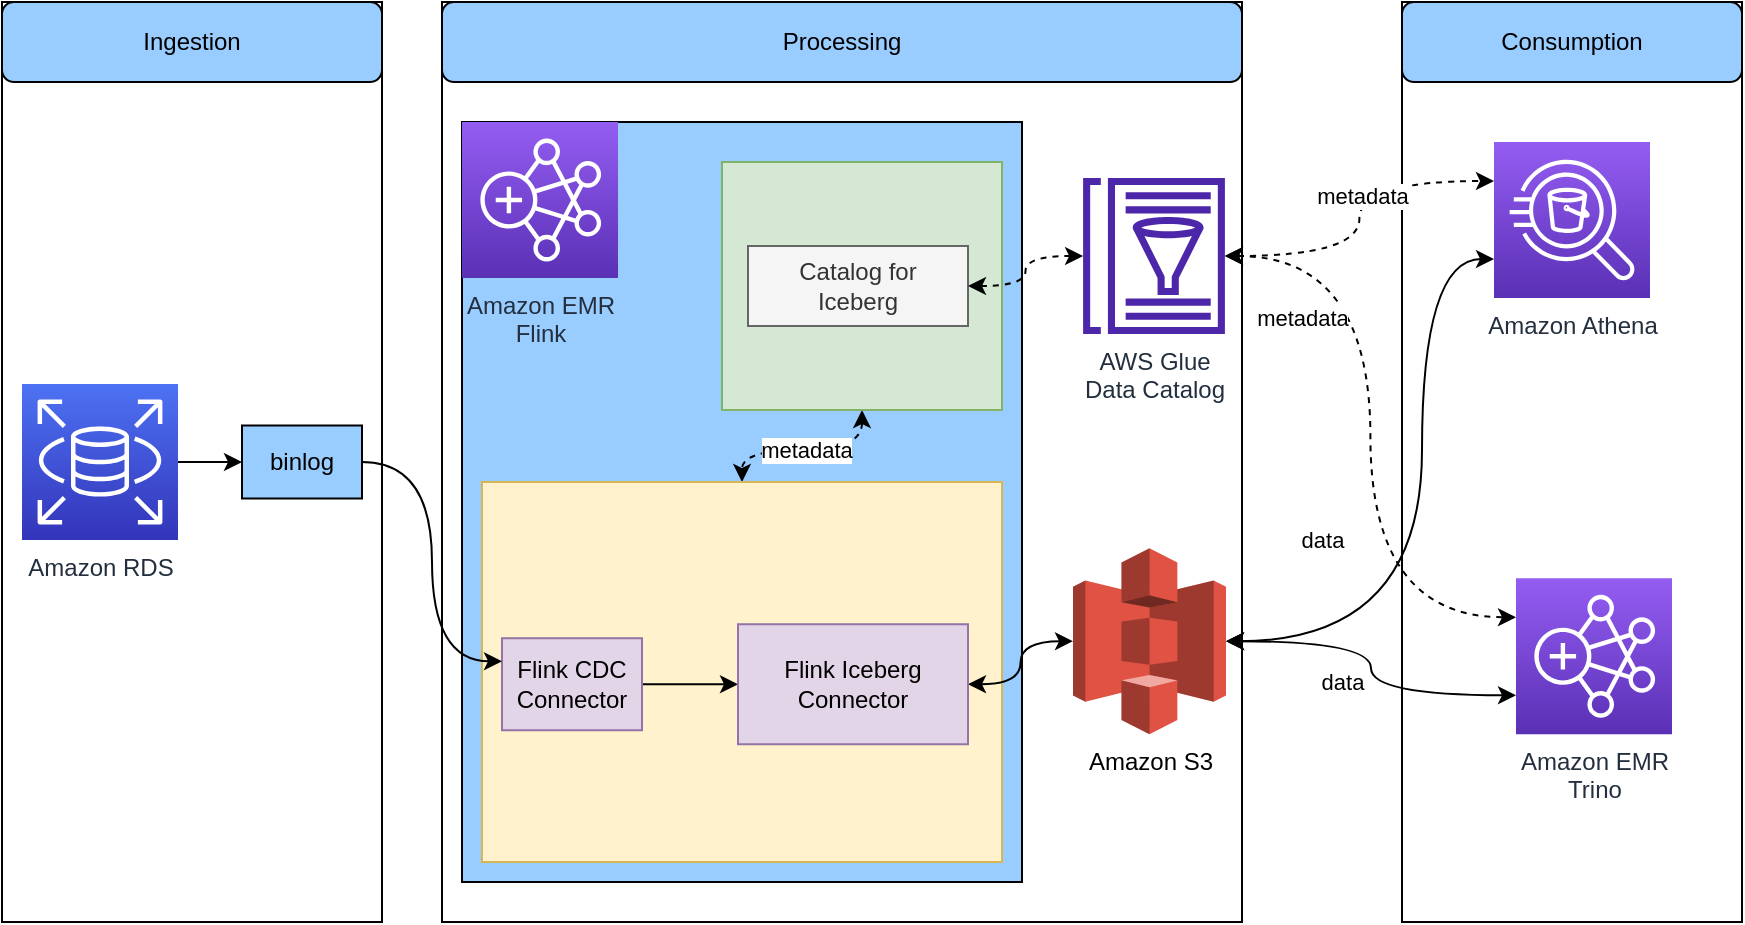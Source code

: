 <mxfile version="20.7.4" type="github">
  <diagram id="Cd5y1kNHd57_tZJnAyKG" name="Page-1">
    <mxGraphModel dx="1050" dy="509" grid="1" gridSize="10" guides="1" tooltips="1" connect="1" arrows="1" fold="1" page="1" pageScale="1" pageWidth="827" pageHeight="1169" math="0" shadow="0">
      <root>
        <mxCell id="0" />
        <mxCell id="1" parent="0" />
        <mxCell id="iWle3xQhp5_1chdFoBKP-1" value="" style="rounded=0;whiteSpace=wrap;html=1;" parent="1" vertex="1">
          <mxGeometry x="290" y="140" width="400" height="460" as="geometry" />
        </mxCell>
        <mxCell id="iWle3xQhp5_1chdFoBKP-2" value="" style="rounded=0;whiteSpace=wrap;html=1;" parent="1" vertex="1">
          <mxGeometry x="770" y="140" width="170" height="460" as="geometry" />
        </mxCell>
        <mxCell id="iWle3xQhp5_1chdFoBKP-3" value="" style="rounded=0;whiteSpace=wrap;html=1;" parent="1" vertex="1">
          <mxGeometry x="70" y="140" width="190" height="460" as="geometry" />
        </mxCell>
        <mxCell id="iWle3xQhp5_1chdFoBKP-4" style="edgeStyle=orthogonalEdgeStyle;curved=1;orthogonalLoop=1;jettySize=auto;html=1;exitX=1;exitY=0.5;exitDx=0;exitDy=0;exitPerimeter=0;entryX=0;entryY=0.5;entryDx=0;entryDy=0;" parent="1" source="iWle3xQhp5_1chdFoBKP-5" target="iWle3xQhp5_1chdFoBKP-22" edge="1">
          <mxGeometry relative="1" as="geometry" />
        </mxCell>
        <mxCell id="iWle3xQhp5_1chdFoBKP-5" value="Amazon RDS" style="sketch=0;points=[[0,0,0],[0.25,0,0],[0.5,0,0],[0.75,0,0],[1,0,0],[0,1,0],[0.25,1,0],[0.5,1,0],[0.75,1,0],[1,1,0],[0,0.25,0],[0,0.5,0],[0,0.75,0],[1,0.25,0],[1,0.5,0],[1,0.75,0]];outlineConnect=0;fontColor=#232F3E;gradientColor=#4D72F3;gradientDirection=north;fillColor=#3334B9;strokeColor=#ffffff;dashed=0;verticalLabelPosition=bottom;verticalAlign=top;align=center;html=1;fontSize=12;fontStyle=0;aspect=fixed;shape=mxgraph.aws4.resourceIcon;resIcon=mxgraph.aws4.rds;" parent="1" vertex="1">
          <mxGeometry x="80" y="331" width="78" height="78" as="geometry" />
        </mxCell>
        <mxCell id="iWle3xQhp5_1chdFoBKP-6" value="Amazon Athena" style="sketch=0;points=[[0,0,0],[0.25,0,0],[0.5,0,0],[0.75,0,0],[1,0,0],[0,1,0],[0.25,1,0],[0.5,1,0],[0.75,1,0],[1,1,0],[0,0.25,0],[0,0.5,0],[0,0.75,0],[1,0.25,0],[1,0.5,0],[1,0.75,0]];outlineConnect=0;fontColor=#232F3E;gradientColor=#945DF2;gradientDirection=north;fillColor=#5A30B5;strokeColor=#ffffff;dashed=0;verticalLabelPosition=bottom;verticalAlign=top;align=center;html=1;fontSize=12;fontStyle=0;aspect=fixed;shape=mxgraph.aws4.resourceIcon;resIcon=mxgraph.aws4.athena;" parent="1" vertex="1">
          <mxGeometry x="816" y="210" width="78" height="78" as="geometry" />
        </mxCell>
        <mxCell id="iWle3xQhp5_1chdFoBKP-7" value="Amazon EMR&lt;br&gt;Trino" style="sketch=0;points=[[0,0,0],[0.25,0,0],[0.5,0,0],[0.75,0,0],[1,0,0],[0,1,0],[0.25,1,0],[0.5,1,0],[0.75,1,0],[1,1,0],[0,0.25,0],[0,0.5,0],[0,0.75,0],[1,0.25,0],[1,0.5,0],[1,0.75,0]];outlineConnect=0;fontColor=#232F3E;gradientColor=#945DF2;gradientDirection=north;fillColor=#5A30B5;strokeColor=#ffffff;dashed=0;verticalLabelPosition=bottom;verticalAlign=top;align=center;html=1;fontSize=12;fontStyle=0;aspect=fixed;shape=mxgraph.aws4.resourceIcon;resIcon=mxgraph.aws4.emr;" parent="1" vertex="1">
          <mxGeometry x="827" y="428.13" width="78" height="78" as="geometry" />
        </mxCell>
        <mxCell id="iWle3xQhp5_1chdFoBKP-8" value="Ingestion" style="rounded=1;whiteSpace=wrap;html=1;fillColor=#99CCFF;" parent="1" vertex="1">
          <mxGeometry x="70" y="140" width="190" height="40" as="geometry" />
        </mxCell>
        <mxCell id="iWle3xQhp5_1chdFoBKP-9" value="Processing" style="rounded=1;whiteSpace=wrap;html=1;fillColor=#99CCFF;" parent="1" vertex="1">
          <mxGeometry x="290" y="140" width="400" height="40" as="geometry" />
        </mxCell>
        <mxCell id="iWle3xQhp5_1chdFoBKP-10" style="edgeStyle=orthogonalEdgeStyle;curved=1;orthogonalLoop=1;jettySize=auto;html=1;entryX=0;entryY=0.25;entryDx=0;entryDy=0;entryPerimeter=0;dashed=1;startArrow=classic;startFill=1;" parent="1" source="iWle3xQhp5_1chdFoBKP-14" target="iWle3xQhp5_1chdFoBKP-6" edge="1">
          <mxGeometry relative="1" as="geometry" />
        </mxCell>
        <mxCell id="iWle3xQhp5_1chdFoBKP-11" value="metadata" style="edgeLabel;html=1;align=center;verticalAlign=middle;resizable=0;points=[];" parent="iWle3xQhp5_1chdFoBKP-10" vertex="1" connectable="0">
          <mxGeometry x="0.233" y="-6" relative="1" as="geometry">
            <mxPoint y="1" as="offset" />
          </mxGeometry>
        </mxCell>
        <mxCell id="iWle3xQhp5_1chdFoBKP-12" style="edgeStyle=orthogonalEdgeStyle;curved=1;orthogonalLoop=1;jettySize=auto;html=1;entryX=0;entryY=0.25;entryDx=0;entryDy=0;entryPerimeter=0;dashed=1;startArrow=classic;startFill=1;" parent="1" source="iWle3xQhp5_1chdFoBKP-14" target="iWle3xQhp5_1chdFoBKP-7" edge="1">
          <mxGeometry relative="1" as="geometry" />
        </mxCell>
        <mxCell id="iWle3xQhp5_1chdFoBKP-13" value="metadata" style="edgeLabel;html=1;align=center;verticalAlign=middle;resizable=0;points=[];" parent="iWle3xQhp5_1chdFoBKP-12" vertex="1" connectable="0">
          <mxGeometry x="-0.113" y="1" relative="1" as="geometry">
            <mxPoint x="-35" y="-41" as="offset" />
          </mxGeometry>
        </mxCell>
        <mxCell id="iWle3xQhp5_1chdFoBKP-14" value="AWS Glue &lt;br&gt;Data Catalog" style="sketch=0;outlineConnect=0;fontColor=#232F3E;gradientColor=none;fillColor=#4D27AA;strokeColor=none;dashed=0;verticalLabelPosition=bottom;verticalAlign=top;align=center;html=1;fontSize=12;fontStyle=0;aspect=fixed;pointerEvents=1;shape=mxgraph.aws4.glue_data_catalog;" parent="1" vertex="1">
          <mxGeometry x="610" y="228" width="72" height="78" as="geometry" />
        </mxCell>
        <mxCell id="iWle3xQhp5_1chdFoBKP-15" value="" style="rounded=0;whiteSpace=wrap;html=1;fillColor=#99CCFF;" parent="1" vertex="1">
          <mxGeometry x="300" y="200" width="280" height="380" as="geometry" />
        </mxCell>
        <mxCell id="iWle3xQhp5_1chdFoBKP-16" style="edgeStyle=orthogonalEdgeStyle;curved=1;orthogonalLoop=1;jettySize=auto;html=1;entryX=0;entryY=0.75;entryDx=0;entryDy=0;entryPerimeter=0;startArrow=classic;startFill=1;" parent="1" source="iWle3xQhp5_1chdFoBKP-20" target="iWle3xQhp5_1chdFoBKP-6" edge="1">
          <mxGeometry relative="1" as="geometry">
            <Array as="points">
              <mxPoint x="780" y="460" />
              <mxPoint x="780" y="269" />
            </Array>
          </mxGeometry>
        </mxCell>
        <mxCell id="iWle3xQhp5_1chdFoBKP-17" value="data" style="edgeLabel;html=1;align=center;verticalAlign=middle;resizable=0;points=[];" parent="iWle3xQhp5_1chdFoBKP-16" vertex="1" connectable="0">
          <mxGeometry x="-0.754" y="12" relative="1" as="geometry">
            <mxPoint x="8" y="-39" as="offset" />
          </mxGeometry>
        </mxCell>
        <mxCell id="iWle3xQhp5_1chdFoBKP-18" style="edgeStyle=orthogonalEdgeStyle;curved=1;orthogonalLoop=1;jettySize=auto;html=1;entryX=0;entryY=0.75;entryDx=0;entryDy=0;entryPerimeter=0;startArrow=classic;startFill=1;" parent="1" source="iWle3xQhp5_1chdFoBKP-20" target="iWle3xQhp5_1chdFoBKP-7" edge="1">
          <mxGeometry relative="1" as="geometry" />
        </mxCell>
        <mxCell id="iWle3xQhp5_1chdFoBKP-19" value="data" style="edgeLabel;html=1;align=center;verticalAlign=middle;resizable=0;points=[];" parent="iWle3xQhp5_1chdFoBKP-18" vertex="1" connectable="0">
          <mxGeometry x="-0.558" y="-2" relative="1" as="geometry">
            <mxPoint x="20" y="18" as="offset" />
          </mxGeometry>
        </mxCell>
        <mxCell id="iWle3xQhp5_1chdFoBKP-20" value="Amazon S3" style="outlineConnect=0;dashed=0;verticalLabelPosition=bottom;verticalAlign=top;align=center;html=1;shape=mxgraph.aws3.s3;fillColor=#E05243;gradientColor=none;" parent="1" vertex="1">
          <mxGeometry x="605.5" y="413.13" width="76.5" height="93" as="geometry" />
        </mxCell>
        <mxCell id="iWle3xQhp5_1chdFoBKP-21" value="Consumption" style="rounded=1;whiteSpace=wrap;html=1;fillColor=#99CCFF;" parent="1" vertex="1">
          <mxGeometry x="770" y="140" width="170" height="40" as="geometry" />
        </mxCell>
        <mxCell id="iWle3xQhp5_1chdFoBKP-22" value="binlog" style="rounded=0;whiteSpace=wrap;html=1;fillColor=#99CCFF;" parent="1" vertex="1">
          <mxGeometry x="190" y="351.75" width="60" height="36.5" as="geometry" />
        </mxCell>
        <mxCell id="iWle3xQhp5_1chdFoBKP-23" style="edgeStyle=orthogonalEdgeStyle;curved=1;orthogonalLoop=1;jettySize=auto;html=1;entryX=0;entryY=0.5;entryDx=0;entryDy=0;" parent="1" source="iWle3xQhp5_1chdFoBKP-35" edge="1">
          <mxGeometry relative="1" as="geometry">
            <mxPoint x="440" y="530" as="targetPoint" />
          </mxGeometry>
        </mxCell>
        <mxCell id="iWle3xQhp5_1chdFoBKP-24" value="Amazon EMR &lt;br&gt;Flink" style="sketch=0;points=[[0,0,0],[0.25,0,0],[0.5,0,0],[0.75,0,0],[1,0,0],[0,1,0],[0.25,1,0],[0.5,1,0],[0.75,1,0],[1,1,0],[0,0.25,0],[0,0.5,0],[0,0.75,0],[1,0.25,0],[1,0.5,0],[1,0.75,0]];outlineConnect=0;fontColor=#232F3E;gradientColor=#945DF2;gradientDirection=north;fillColor=#5A30B5;strokeColor=#ffffff;dashed=0;verticalLabelPosition=bottom;verticalAlign=top;align=center;html=1;fontSize=12;fontStyle=0;aspect=fixed;shape=mxgraph.aws4.resourceIcon;resIcon=mxgraph.aws4.emr;" parent="1" vertex="1">
          <mxGeometry x="300" y="200" width="78" height="78" as="geometry" />
        </mxCell>
        <mxCell id="iWle3xQhp5_1chdFoBKP-25" style="edgeStyle=orthogonalEdgeStyle;curved=1;orthogonalLoop=1;jettySize=auto;html=1;entryX=0.5;entryY=0;entryDx=0;entryDy=0;dashed=1;strokeWidth=1;fontColor=default;startArrow=classic;startFill=1;endArrow=classic;endFill=1;" parent="1" source="iWle3xQhp5_1chdFoBKP-27" target="iWle3xQhp5_1chdFoBKP-29" edge="1">
          <mxGeometry relative="1" as="geometry" />
        </mxCell>
        <mxCell id="iWle3xQhp5_1chdFoBKP-26" value="metadata" style="edgeLabel;html=1;align=center;verticalAlign=middle;resizable=0;points=[];fontColor=default;" parent="iWle3xQhp5_1chdFoBKP-25" vertex="1" connectable="0">
          <mxGeometry relative="1" as="geometry">
            <mxPoint as="offset" />
          </mxGeometry>
        </mxCell>
        <mxCell id="iWle3xQhp5_1chdFoBKP-27" value="" style="rounded=0;whiteSpace=wrap;html=1;fillColor=#d5e8d4;strokeColor=#82b366;" parent="1" vertex="1">
          <mxGeometry x="430" y="220" width="140" height="124" as="geometry" />
        </mxCell>
        <mxCell id="iWle3xQhp5_1chdFoBKP-28" value="Catalog for&lt;br&gt;Iceberg" style="rounded=0;whiteSpace=wrap;html=1;fillColor=#f5f5f5;strokeColor=#666666;fontColor=#333333;" parent="1" vertex="1">
          <mxGeometry x="443" y="262" width="110" height="40" as="geometry" />
        </mxCell>
        <mxCell id="iWle3xQhp5_1chdFoBKP-29" value="" style="rounded=0;whiteSpace=wrap;html=1;fillColor=#fff2cc;strokeColor=#d6b656;" parent="1" vertex="1">
          <mxGeometry x="310" y="380" width="260" height="190" as="geometry" />
        </mxCell>
        <mxCell id="iWle3xQhp5_1chdFoBKP-33" style="edgeStyle=orthogonalEdgeStyle;curved=1;orthogonalLoop=1;jettySize=auto;html=1;entryX=0;entryY=0.5;entryDx=0;entryDy=0;strokeWidth=1;fontColor=default;startArrow=none;startFill=0;endArrow=classic;endFill=1;" parent="1" source="iWle3xQhp5_1chdFoBKP-35" target="iWle3xQhp5_1chdFoBKP-37" edge="1">
          <mxGeometry relative="1" as="geometry" />
        </mxCell>
        <mxCell id="iWle3xQhp5_1chdFoBKP-35" value="Flink CDC&lt;br&gt;Connector" style="rounded=0;whiteSpace=wrap;html=1;fillColor=#e1d5e7;strokeColor=#9673a6;" parent="1" vertex="1">
          <mxGeometry x="320" y="458.13" width="70" height="46" as="geometry" />
        </mxCell>
        <mxCell id="iWle3xQhp5_1chdFoBKP-36" style="edgeStyle=orthogonalEdgeStyle;curved=1;orthogonalLoop=1;jettySize=auto;html=1;exitX=1;exitY=0.5;exitDx=0;exitDy=0;strokeWidth=1;fontColor=default;startArrow=classic;startFill=1;endArrow=classic;endFill=1;" parent="1" source="iWle3xQhp5_1chdFoBKP-37" target="iWle3xQhp5_1chdFoBKP-20" edge="1">
          <mxGeometry relative="1" as="geometry" />
        </mxCell>
        <mxCell id="iWle3xQhp5_1chdFoBKP-37" value="Flink Iceberg Connector" style="rounded=0;whiteSpace=wrap;html=1;fillColor=#e1d5e7;strokeColor=#9673a6;" parent="1" vertex="1">
          <mxGeometry x="438" y="451.13" width="115" height="60" as="geometry" />
        </mxCell>
        <mxCell id="iWle3xQhp5_1chdFoBKP-38" style="edgeStyle=orthogonalEdgeStyle;orthogonalLoop=1;jettySize=auto;html=1;entryX=0;entryY=0.25;entryDx=0;entryDy=0;strokeWidth=1;fontColor=default;startArrow=none;startFill=0;endArrow=classic;endFill=1;curved=1;" parent="1" source="iWle3xQhp5_1chdFoBKP-22" target="iWle3xQhp5_1chdFoBKP-35" edge="1">
          <mxGeometry relative="1" as="geometry" />
        </mxCell>
        <mxCell id="iWle3xQhp5_1chdFoBKP-40" style="edgeStyle=orthogonalEdgeStyle;curved=1;orthogonalLoop=1;jettySize=auto;html=1;exitX=1;exitY=0.5;exitDx=0;exitDy=0;strokeWidth=1;fontColor=default;startArrow=classic;startFill=1;endArrow=classic;endFill=1;dashed=1;" parent="1" source="iWle3xQhp5_1chdFoBKP-28" target="iWle3xQhp5_1chdFoBKP-14" edge="1">
          <mxGeometry relative="1" as="geometry" />
        </mxCell>
      </root>
    </mxGraphModel>
  </diagram>
</mxfile>
